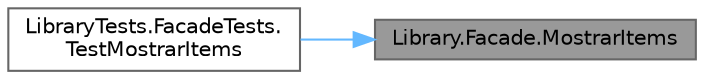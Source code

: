 digraph "Library.Facade.MostrarItems"
{
 // INTERACTIVE_SVG=YES
 // LATEX_PDF_SIZE
  bgcolor="transparent";
  edge [fontname=Helvetica,fontsize=10,labelfontname=Helvetica,labelfontsize=10];
  node [fontname=Helvetica,fontsize=10,shape=box,height=0.2,width=0.4];
  rankdir="RL";
  Node1 [id="Node000001",label="Library.Facade.MostrarItems",height=0.2,width=0.4,color="gray40", fillcolor="grey60", style="filled", fontcolor="black",tooltip="Muestra los items disponibles."];
  Node1 -> Node2 [id="edge1_Node000001_Node000002",dir="back",color="steelblue1",style="solid",tooltip=" "];
  Node2 [id="Node000002",label="LibraryTests.FacadeTests.\lTestMostrarItems",height=0.2,width=0.4,color="grey40", fillcolor="white", style="filled",URL="$classLibraryTests_1_1FacadeTests.html#a303390ebe37700aee9164dbbe46307f1",tooltip="Este test comprueba que se pueda obtener los items disponibles para usar."];
}
